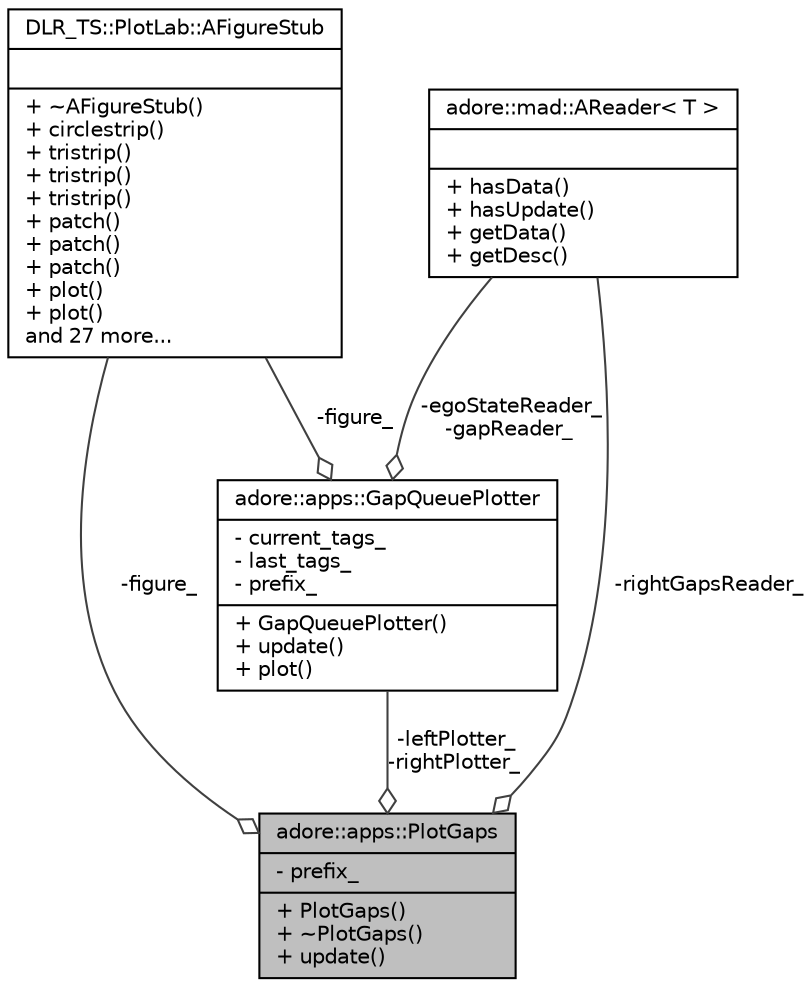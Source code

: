 digraph "adore::apps::PlotGaps"
{
 // LATEX_PDF_SIZE
  edge [fontname="Helvetica",fontsize="10",labelfontname="Helvetica",labelfontsize="10"];
  node [fontname="Helvetica",fontsize="10",shape=record];
  Node1 [label="{adore::apps::PlotGaps\n|- prefix_\l|+ PlotGaps()\l+ ~PlotGaps()\l+ update()\l}",height=0.2,width=0.4,color="black", fillcolor="grey75", style="filled", fontcolor="black",tooltip="plots markers for traffic gaps"];
  Node2 -> Node1 [color="grey25",fontsize="10",style="solid",label=" -figure_" ,arrowhead="odiamond",fontname="Helvetica"];
  Node2 [label="{DLR_TS::PlotLab::AFigureStub\n||+ ~AFigureStub()\l+ circlestrip()\l+ tristrip()\l+ tristrip()\l+ tristrip()\l+ patch()\l+ patch()\l+ patch()\l+ plot()\l+ plot()\land 27 more...\l}",height=0.2,width=0.4,color="black", fillcolor="white", style="filled",URL="$classDLR__TS_1_1PlotLab_1_1AFigureStub.html",tooltip=" "];
  Node3 -> Node1 [color="grey25",fontsize="10",style="solid",label=" -rightGapsReader_" ,arrowhead="odiamond",fontname="Helvetica"];
  Node3 [label="{adore::mad::AReader\< T \>\n||+ hasData()\l+ hasUpdate()\l+ getData()\l+ getDesc()\l}",height=0.2,width=0.4,color="black", fillcolor="white", style="filled",URL="$classadore_1_1mad_1_1AReader.html",tooltip=" "];
  Node4 -> Node1 [color="grey25",fontsize="10",style="solid",label=" -leftPlotter_\n-rightPlotter_" ,arrowhead="odiamond",fontname="Helvetica"];
  Node4 [label="{adore::apps::GapQueuePlotter\n|- current_tags_\l- last_tags_\l- prefix_\l|+ GapQueuePlotter()\l+ update()\l+ plot()\l}",height=0.2,width=0.4,color="black", fillcolor="white", style="filled",URL="$classadore_1_1apps_1_1GapQueuePlotter.html",tooltip=" "];
  Node2 -> Node4 [color="grey25",fontsize="10",style="solid",label=" -figure_" ,arrowhead="odiamond",fontname="Helvetica"];
  Node3 -> Node4 [color="grey25",fontsize="10",style="solid",label=" -egoStateReader_\n-gapReader_" ,arrowhead="odiamond",fontname="Helvetica"];
}

